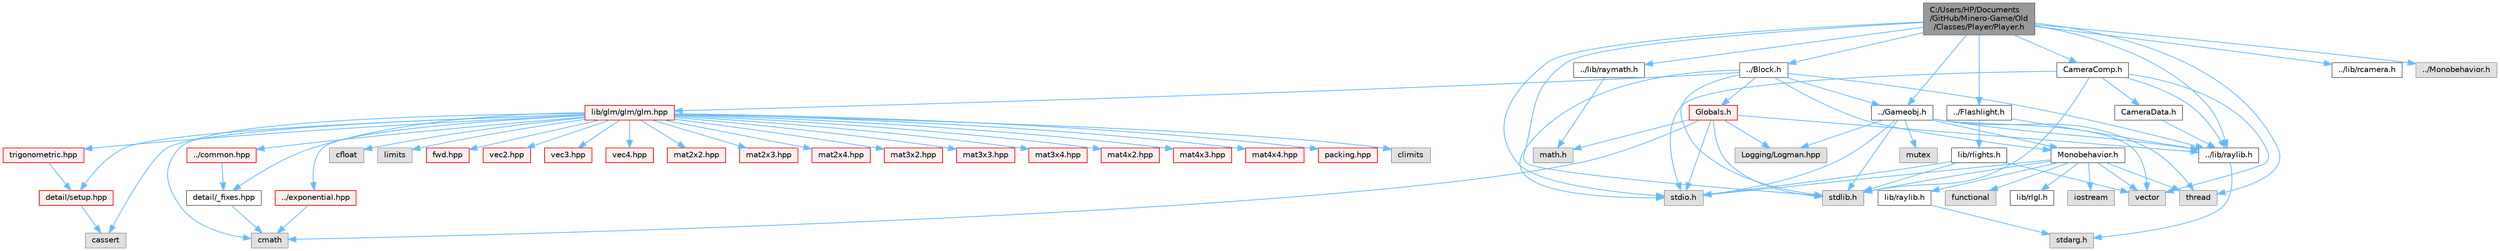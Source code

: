 digraph "C:/Users/HP/Documents/GitHub/Minero-Game/Old/Classes/Player/Player.h"
{
 // LATEX_PDF_SIZE
  bgcolor="transparent";
  edge [fontname=Helvetica,fontsize=10,labelfontname=Helvetica,labelfontsize=10];
  node [fontname=Helvetica,fontsize=10,shape=box,height=0.2,width=0.4];
  Node1 [id="Node000001",label="C:/Users/HP/Documents\l/GitHub/Minero-Game/Old\l/Classes/Player/Player.h",height=0.2,width=0.4,color="gray40", fillcolor="grey60", style="filled", fontcolor="black",tooltip=" "];
  Node1 -> Node2 [id="edge167_Node000001_Node000002",color="steelblue1",style="solid",tooltip=" "];
  Node2 [id="Node000002",label="../lib/raylib.h",height=0.2,width=0.4,color="grey40", fillcolor="white", style="filled",URL="$_old_2_classes_2lib_2raylib_8h.html",tooltip=" "];
  Node2 -> Node3 [id="edge168_Node000002_Node000003",color="steelblue1",style="solid",tooltip=" "];
  Node3 [id="Node000003",label="stdarg.h",height=0.2,width=0.4,color="grey60", fillcolor="#E0E0E0", style="filled",tooltip=" "];
  Node1 -> Node4 [id="edge169_Node000001_Node000004",color="steelblue1",style="solid",tooltip=" "];
  Node4 [id="Node000004",label="../lib/raymath.h",height=0.2,width=0.4,color="grey40", fillcolor="white", style="filled",URL="$_old_2_classes_2lib_2raymath_8h.html",tooltip=" "];
  Node4 -> Node5 [id="edge170_Node000004_Node000005",color="steelblue1",style="solid",tooltip=" "];
  Node5 [id="Node000005",label="math.h",height=0.2,width=0.4,color="grey60", fillcolor="#E0E0E0", style="filled",tooltip=" "];
  Node1 -> Node6 [id="edge171_Node000001_Node000006",color="steelblue1",style="solid",tooltip=" "];
  Node6 [id="Node000006",label="../lib/rcamera.h",height=0.2,width=0.4,color="grey40", fillcolor="white", style="filled",URL="$_old_2_classes_2lib_2rcamera_8h.html",tooltip=" "];
  Node1 -> Node7 [id="edge172_Node000001_Node000007",color="steelblue1",style="solid",tooltip=" "];
  Node7 [id="Node000007",label="../Monobehavior.h",height=0.2,width=0.4,color="grey60", fillcolor="#E0E0E0", style="filled",tooltip=" "];
  Node1 -> Node8 [id="edge173_Node000001_Node000008",color="steelblue1",style="solid",tooltip=" "];
  Node8 [id="Node000008",label="../Gameobj.h",height=0.2,width=0.4,color="grey40", fillcolor="white", style="filled",URL="$_old_2_classes_2_gameobj_8h.html",tooltip=" "];
  Node8 -> Node2 [id="edge174_Node000008_Node000002",color="steelblue1",style="solid",tooltip=" "];
  Node8 -> Node9 [id="edge175_Node000008_Node000009",color="steelblue1",style="solid",tooltip=" "];
  Node9 [id="Node000009",label="Monobehavior.h",height=0.2,width=0.4,color="grey40", fillcolor="white", style="filled",URL="$_monobehavior_8h.html",tooltip=" "];
  Node9 -> Node10 [id="edge176_Node000009_Node000010",color="steelblue1",style="solid",tooltip=" "];
  Node10 [id="Node000010",label="lib/raylib.h",height=0.2,width=0.4,color="grey40", fillcolor="white", style="filled",URL="$_classes_2lib_2raylib_8h.html",tooltip=" "];
  Node10 -> Node3 [id="edge177_Node000010_Node000003",color="steelblue1",style="solid",tooltip=" "];
  Node9 -> Node11 [id="edge178_Node000009_Node000011",color="steelblue1",style="solid",tooltip=" "];
  Node11 [id="Node000011",label="lib/rlgl.h",height=0.2,width=0.4,color="grey40", fillcolor="white", style="filled",URL="$_classes_2lib_2rlgl_8h.html",tooltip=" "];
  Node9 -> Node12 [id="edge179_Node000009_Node000012",color="steelblue1",style="solid",tooltip=" "];
  Node12 [id="Node000012",label="stdio.h",height=0.2,width=0.4,color="grey60", fillcolor="#E0E0E0", style="filled",tooltip=" "];
  Node9 -> Node13 [id="edge180_Node000009_Node000013",color="steelblue1",style="solid",tooltip=" "];
  Node13 [id="Node000013",label="stdlib.h",height=0.2,width=0.4,color="grey60", fillcolor="#E0E0E0", style="filled",tooltip=" "];
  Node9 -> Node14 [id="edge181_Node000009_Node000014",color="steelblue1",style="solid",tooltip=" "];
  Node14 [id="Node000014",label="iostream",height=0.2,width=0.4,color="grey60", fillcolor="#E0E0E0", style="filled",tooltip=" "];
  Node9 -> Node15 [id="edge182_Node000009_Node000015",color="steelblue1",style="solid",tooltip=" "];
  Node15 [id="Node000015",label="thread",height=0.2,width=0.4,color="grey60", fillcolor="#E0E0E0", style="filled",tooltip=" "];
  Node9 -> Node16 [id="edge183_Node000009_Node000016",color="steelblue1",style="solid",tooltip=" "];
  Node16 [id="Node000016",label="vector",height=0.2,width=0.4,color="grey60", fillcolor="#E0E0E0", style="filled",tooltip=" "];
  Node9 -> Node17 [id="edge184_Node000009_Node000017",color="steelblue1",style="solid",tooltip=" "];
  Node17 [id="Node000017",label="functional",height=0.2,width=0.4,color="grey60", fillcolor="#E0E0E0", style="filled",tooltip=" "];
  Node8 -> Node18 [id="edge185_Node000008_Node000018",color="steelblue1",style="solid",tooltip=" "];
  Node18 [id="Node000018",label="Logging/Logman.hpp",height=0.2,width=0.4,color="grey60", fillcolor="#E0E0E0", style="filled",tooltip=" "];
  Node8 -> Node12 [id="edge186_Node000008_Node000012",color="steelblue1",style="solid",tooltip=" "];
  Node8 -> Node13 [id="edge187_Node000008_Node000013",color="steelblue1",style="solid",tooltip=" "];
  Node8 -> Node16 [id="edge188_Node000008_Node000016",color="steelblue1",style="solid",tooltip=" "];
  Node8 -> Node15 [id="edge189_Node000008_Node000015",color="steelblue1",style="solid",tooltip=" "];
  Node8 -> Node19 [id="edge190_Node000008_Node000019",color="steelblue1",style="solid",tooltip=" "];
  Node19 [id="Node000019",label="mutex",height=0.2,width=0.4,color="grey60", fillcolor="#E0E0E0", style="filled",tooltip=" "];
  Node1 -> Node20 [id="edge191_Node000001_Node000020",color="steelblue1",style="solid",tooltip=" "];
  Node20 [id="Node000020",label="../Flashlight.h",height=0.2,width=0.4,color="grey40", fillcolor="white", style="filled",URL="$_old_2_classes_2_flashlight_8h.html",tooltip=" "];
  Node20 -> Node2 [id="edge192_Node000020_Node000002",color="steelblue1",style="solid",tooltip=" "];
  Node20 -> Node21 [id="edge193_Node000020_Node000021",color="steelblue1",style="solid",tooltip=" "];
  Node21 [id="Node000021",label="lib/rlights.h",height=0.2,width=0.4,color="grey40", fillcolor="white", style="filled",URL="$_old_2_classes_2lib_2rlights_8h.html",tooltip=" "];
  Node21 -> Node16 [id="edge194_Node000021_Node000016",color="steelblue1",style="solid",tooltip=" "];
  Node21 -> Node13 [id="edge195_Node000021_Node000013",color="steelblue1",style="solid",tooltip=" "];
  Node21 -> Node12 [id="edge196_Node000021_Node000012",color="steelblue1",style="solid",tooltip=" "];
  Node1 -> Node22 [id="edge197_Node000001_Node000022",color="steelblue1",style="solid",tooltip=" "];
  Node22 [id="Node000022",label="../Block.h",height=0.2,width=0.4,color="grey40", fillcolor="white", style="filled",URL="$_old_2_classes_2_block_8h.html",tooltip=" "];
  Node22 -> Node2 [id="edge198_Node000022_Node000002",color="steelblue1",style="solid",tooltip=" "];
  Node22 -> Node23 [id="edge199_Node000022_Node000023",color="steelblue1",style="solid",tooltip=" "];
  Node23 [id="Node000023",label="lib/glm/glm/glm.hpp",height=0.2,width=0.4,color="red", fillcolor="#FFF0F0", style="filled",URL="$_old_2_classes_2lib_2glm_2glm_2glm_8hpp.html",tooltip=" "];
  Node23 -> Node24 [id="edge200_Node000023_Node000024",color="steelblue1",style="solid",tooltip=" "];
  Node24 [id="Node000024",label="detail/_fixes.hpp",height=0.2,width=0.4,color="grey40", fillcolor="white", style="filled",URL="$_old_2_classes_2lib_2glm_2glm_2detail_2__fixes_8hpp.html",tooltip=" "];
  Node24 -> Node25 [id="edge201_Node000024_Node000025",color="steelblue1",style="solid",tooltip=" "];
  Node25 [id="Node000025",label="cmath",height=0.2,width=0.4,color="grey60", fillcolor="#E0E0E0", style="filled",tooltip=" "];
  Node23 -> Node26 [id="edge202_Node000023_Node000026",color="steelblue1",style="solid",tooltip=" "];
  Node26 [id="Node000026",label="detail/setup.hpp",height=0.2,width=0.4,color="red", fillcolor="#FFF0F0", style="filled",URL="$_old_2_classes_2lib_2glm_2glm_2detail_2setup_8hpp.html",tooltip=" "];
  Node26 -> Node27 [id="edge203_Node000026_Node000027",color="steelblue1",style="solid",tooltip=" "];
  Node27 [id="Node000027",label="cassert",height=0.2,width=0.4,color="grey60", fillcolor="#E0E0E0", style="filled",tooltip=" "];
  Node23 -> Node25 [id="edge204_Node000023_Node000025",color="steelblue1",style="solid",tooltip=" "];
  Node23 -> Node30 [id="edge205_Node000023_Node000030",color="steelblue1",style="solid",tooltip=" "];
  Node30 [id="Node000030",label="climits",height=0.2,width=0.4,color="grey60", fillcolor="#E0E0E0", style="filled",tooltip=" "];
  Node23 -> Node31 [id="edge206_Node000023_Node000031",color="steelblue1",style="solid",tooltip=" "];
  Node31 [id="Node000031",label="cfloat",height=0.2,width=0.4,color="grey60", fillcolor="#E0E0E0", style="filled",tooltip=" "];
  Node23 -> Node32 [id="edge207_Node000023_Node000032",color="steelblue1",style="solid",tooltip=" "];
  Node32 [id="Node000032",label="limits",height=0.2,width=0.4,color="grey60", fillcolor="#E0E0E0", style="filled",tooltip=" "];
  Node23 -> Node27 [id="edge208_Node000023_Node000027",color="steelblue1",style="solid",tooltip=" "];
  Node23 -> Node33 [id="edge209_Node000023_Node000033",color="steelblue1",style="solid",tooltip=" "];
  Node33 [id="Node000033",label="fwd.hpp",height=0.2,width=0.4,color="red", fillcolor="#FFF0F0", style="filled",URL="$_old_2_classes_2lib_2glm_2glm_2fwd_8hpp.html",tooltip=" "];
  Node23 -> Node35 [id="edge210_Node000023_Node000035",color="steelblue1",style="solid",tooltip=" "];
  Node35 [id="Node000035",label="vec2.hpp",height=0.2,width=0.4,color="red", fillcolor="#FFF0F0", style="filled",URL="$_old_2_classes_2lib_2glm_2glm_2vec2_8hpp.html",tooltip=" "];
  Node23 -> Node51 [id="edge211_Node000023_Node000051",color="steelblue1",style="solid",tooltip=" "];
  Node51 [id="Node000051",label="vec3.hpp",height=0.2,width=0.4,color="red", fillcolor="#FFF0F0", style="filled",URL="$_old_2_classes_2lib_2glm_2glm_2vec3_8hpp.html",tooltip=" "];
  Node23 -> Node64 [id="edge212_Node000023_Node000064",color="steelblue1",style="solid",tooltip=" "];
  Node64 [id="Node000064",label="vec4.hpp",height=0.2,width=0.4,color="red", fillcolor="#FFF0F0", style="filled",URL="$_old_2_classes_2lib_2glm_2glm_2vec4_8hpp.html",tooltip=" "];
  Node23 -> Node77 [id="edge213_Node000023_Node000077",color="steelblue1",style="solid",tooltip=" "];
  Node77 [id="Node000077",label="mat2x2.hpp",height=0.2,width=0.4,color="red", fillcolor="#FFF0F0", style="filled",URL="$_old_2_classes_2lib_2glm_2glm_2mat2x2_8hpp.html",tooltip=" "];
  Node23 -> Node82 [id="edge214_Node000023_Node000082",color="steelblue1",style="solid",tooltip=" "];
  Node82 [id="Node000082",label="mat2x3.hpp",height=0.2,width=0.4,color="red", fillcolor="#FFF0F0", style="filled",URL="$_old_2_classes_2lib_2glm_2glm_2mat2x3_8hpp.html",tooltip=" "];
  Node23 -> Node89 [id="edge215_Node000023_Node000089",color="steelblue1",style="solid",tooltip=" "];
  Node89 [id="Node000089",label="mat2x4.hpp",height=0.2,width=0.4,color="red", fillcolor="#FFF0F0", style="filled",URL="$_old_2_classes_2lib_2glm_2glm_2mat2x4_8hpp.html",tooltip=" "];
  Node23 -> Node96 [id="edge216_Node000023_Node000096",color="steelblue1",style="solid",tooltip=" "];
  Node96 [id="Node000096",label="mat3x2.hpp",height=0.2,width=0.4,color="red", fillcolor="#FFF0F0", style="filled",URL="$_old_2_classes_2lib_2glm_2glm_2mat3x2_8hpp.html",tooltip=" "];
  Node23 -> Node103 [id="edge217_Node000023_Node000103",color="steelblue1",style="solid",tooltip=" "];
  Node103 [id="Node000103",label="mat3x3.hpp",height=0.2,width=0.4,color="red", fillcolor="#FFF0F0", style="filled",URL="$_old_2_classes_2lib_2glm_2glm_2mat3x3_8hpp.html",tooltip=" "];
  Node23 -> Node110 [id="edge218_Node000023_Node000110",color="steelblue1",style="solid",tooltip=" "];
  Node110 [id="Node000110",label="mat3x4.hpp",height=0.2,width=0.4,color="red", fillcolor="#FFF0F0", style="filled",URL="$_old_2_classes_2lib_2glm_2glm_2mat3x4_8hpp.html",tooltip=" "];
  Node23 -> Node117 [id="edge219_Node000023_Node000117",color="steelblue1",style="solid",tooltip=" "];
  Node117 [id="Node000117",label="mat4x2.hpp",height=0.2,width=0.4,color="red", fillcolor="#FFF0F0", style="filled",URL="$_old_2_classes_2lib_2glm_2glm_2mat4x2_8hpp.html",tooltip=" "];
  Node23 -> Node124 [id="edge220_Node000023_Node000124",color="steelblue1",style="solid",tooltip=" "];
  Node124 [id="Node000124",label="mat4x3.hpp",height=0.2,width=0.4,color="red", fillcolor="#FFF0F0", style="filled",URL="$_old_2_classes_2lib_2glm_2glm_2mat4x3_8hpp.html",tooltip=" "];
  Node23 -> Node131 [id="edge221_Node000023_Node000131",color="steelblue1",style="solid",tooltip=" "];
  Node131 [id="Node000131",label="mat4x4.hpp",height=0.2,width=0.4,color="red", fillcolor="#FFF0F0", style="filled",URL="$_old_2_classes_2lib_2glm_2glm_2mat4x4_8hpp.html",tooltip=" "];
  Node23 -> Node155 [id="edge222_Node000023_Node000155",color="steelblue1",style="solid",tooltip=" "];
  Node155 [id="Node000155",label="trigonometric.hpp",height=0.2,width=0.4,color="red", fillcolor="#FFF0F0", style="filled",URL="$_old_2_classes_2lib_2glm_2glm_2trigonometric_8hpp.html",tooltip=" "];
  Node155 -> Node26 [id="edge223_Node000155_Node000026",color="steelblue1",style="solid",tooltip=" "];
  Node23 -> Node141 [id="edge224_Node000023_Node000141",color="steelblue1",style="solid",tooltip=" "];
  Node141 [id="Node000141",label="../exponential.hpp",height=0.2,width=0.4,color="red", fillcolor="#FFF0F0", style="filled",URL="$_old_2_classes_2lib_2glm_2glm_2exponential_8hpp.html",tooltip=" "];
  Node141 -> Node25 [id="edge225_Node000141_Node000025",color="steelblue1",style="solid",tooltip=" "];
  Node23 -> Node149 [id="edge226_Node000023_Node000149",color="steelblue1",style="solid",tooltip=" "];
  Node149 [id="Node000149",label="../common.hpp",height=0.2,width=0.4,color="red", fillcolor="#FFF0F0", style="filled",URL="$_old_2_classes_2lib_2glm_2glm_2common_8hpp.html",tooltip=" "];
  Node149 -> Node24 [id="edge227_Node000149_Node000024",color="steelblue1",style="solid",tooltip=" "];
  Node23 -> Node158 [id="edge228_Node000023_Node000158",color="steelblue1",style="solid",tooltip=" "];
  Node158 [id="Node000158",label="packing.hpp",height=0.2,width=0.4,color="red", fillcolor="#FFF0F0", style="filled",URL="$_old_2_classes_2lib_2glm_2glm_2packing_8hpp.html",tooltip=" "];
  Node22 -> Node8 [id="edge229_Node000022_Node000008",color="steelblue1",style="solid",tooltip=" "];
  Node22 -> Node166 [id="edge230_Node000022_Node000166",color="steelblue1",style="solid",tooltip=" "];
  Node166 [id="Node000166",label="Globals.h",height=0.2,width=0.4,color="red", fillcolor="#FFF0F0", style="filled",URL="$_old_2_classes_2_globals_8h.html",tooltip=" "];
  Node166 -> Node2 [id="edge231_Node000166_Node000002",color="steelblue1",style="solid",tooltip=" "];
  Node166 -> Node13 [id="edge232_Node000166_Node000013",color="steelblue1",style="solid",tooltip=" "];
  Node166 -> Node12 [id="edge233_Node000166_Node000012",color="steelblue1",style="solid",tooltip=" "];
  Node166 -> Node25 [id="edge234_Node000166_Node000025",color="steelblue1",style="solid",tooltip=" "];
  Node166 -> Node5 [id="edge235_Node000166_Node000005",color="steelblue1",style="solid",tooltip=" "];
  Node166 -> Node18 [id="edge236_Node000166_Node000018",color="steelblue1",style="solid",tooltip=" "];
  Node22 -> Node9 [id="edge237_Node000022_Node000009",color="steelblue1",style="solid",tooltip=" "];
  Node22 -> Node12 [id="edge238_Node000022_Node000012",color="steelblue1",style="solid",tooltip=" "];
  Node22 -> Node13 [id="edge239_Node000022_Node000013",color="steelblue1",style="solid",tooltip=" "];
  Node1 -> Node168 [id="edge240_Node000001_Node000168",color="steelblue1",style="solid",tooltip=" "];
  Node168 [id="Node000168",label="CameraComp.h",height=0.2,width=0.4,color="grey40", fillcolor="white", style="filled",URL="$_old_2_classes_2_player_2_camera_comp_8h.html",tooltip=" "];
  Node168 -> Node2 [id="edge241_Node000168_Node000002",color="steelblue1",style="solid",tooltip=" "];
  Node168 -> Node169 [id="edge242_Node000168_Node000169",color="steelblue1",style="solid",tooltip=" "];
  Node169 [id="Node000169",label="CameraData.h",height=0.2,width=0.4,color="grey40", fillcolor="white", style="filled",URL="$_old_2_classes_2_player_2_camera_data_8h.html",tooltip=" "];
  Node169 -> Node2 [id="edge243_Node000169_Node000002",color="steelblue1",style="solid",tooltip=" "];
  Node168 -> Node16 [id="edge244_Node000168_Node000016",color="steelblue1",style="solid",tooltip=" "];
  Node168 -> Node12 [id="edge245_Node000168_Node000012",color="steelblue1",style="solid",tooltip=" "];
  Node168 -> Node13 [id="edge246_Node000168_Node000013",color="steelblue1",style="solid",tooltip=" "];
  Node1 -> Node15 [id="edge247_Node000001_Node000015",color="steelblue1",style="solid",tooltip=" "];
  Node1 -> Node12 [id="edge248_Node000001_Node000012",color="steelblue1",style="solid",tooltip=" "];
  Node1 -> Node13 [id="edge249_Node000001_Node000013",color="steelblue1",style="solid",tooltip=" "];
}
